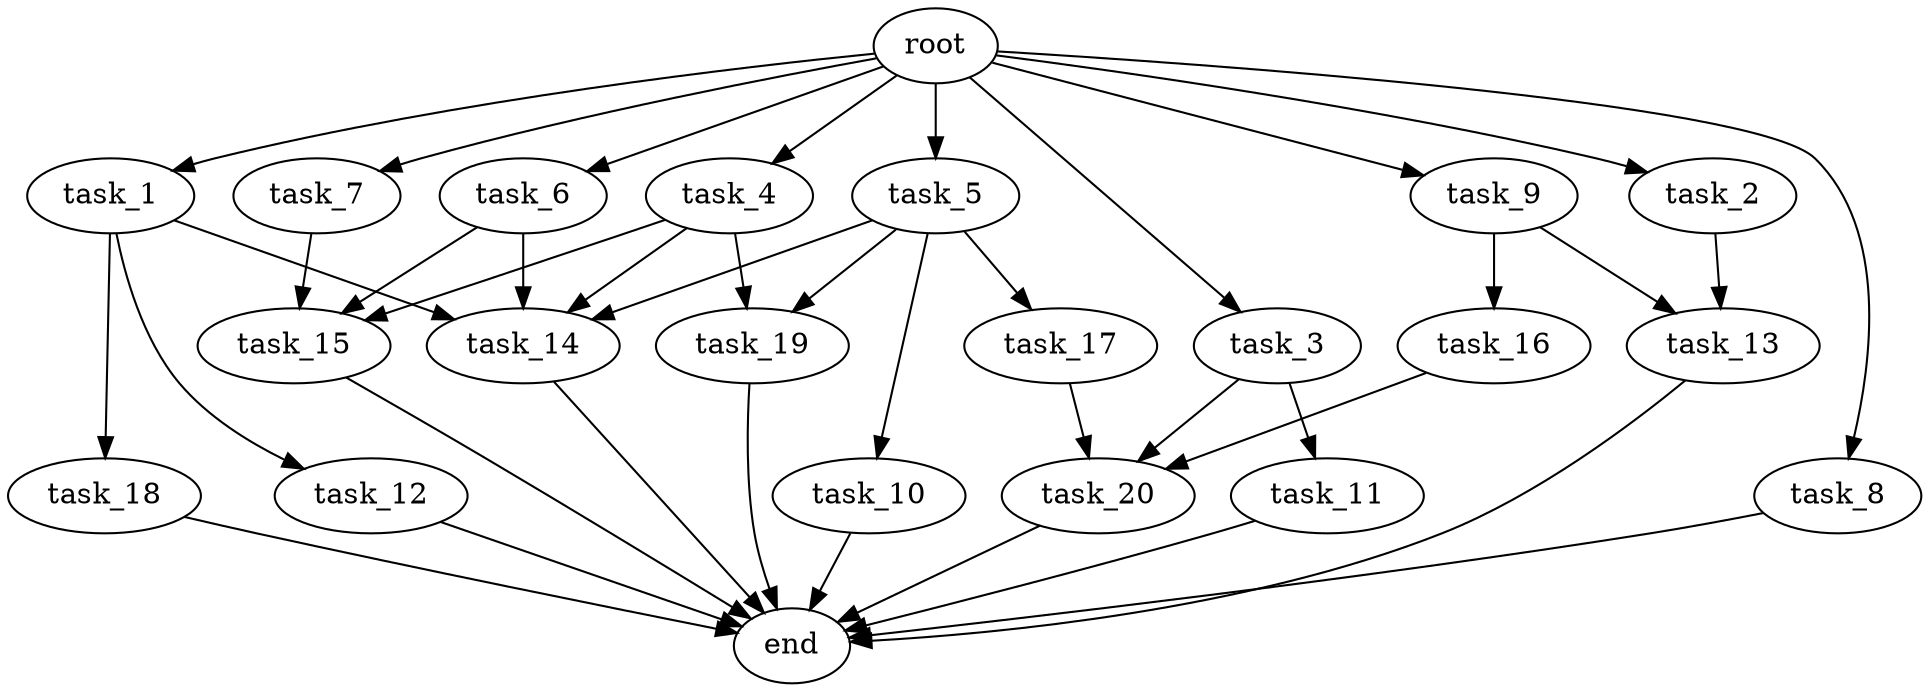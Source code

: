 digraph G {
  root [size="0.000000e+00"];
  task_1 [size="6.433448e+10"];
  task_2 [size="6.933440e+10"];
  task_3 [size="6.101156e+10"];
  task_4 [size="1.923449e+10"];
  task_5 [size="2.465945e+10"];
  task_6 [size="5.581308e+10"];
  task_7 [size="2.249446e+10"];
  task_8 [size="9.729133e+10"];
  task_9 [size="2.976848e+10"];
  task_10 [size="2.890752e+10"];
  task_11 [size="2.073571e+10"];
  task_12 [size="7.050178e+10"];
  task_13 [size="3.171090e+10"];
  task_14 [size="3.488683e+10"];
  task_15 [size="9.337070e+10"];
  task_16 [size="7.954258e+10"];
  task_17 [size="2.735302e+10"];
  task_18 [size="1.219619e+10"];
  task_19 [size="6.766546e+10"];
  task_20 [size="3.797562e+10"];
  end [size="0.000000e+00"];

  root -> task_1 [size="1.000000e-12"];
  root -> task_2 [size="1.000000e-12"];
  root -> task_3 [size="1.000000e-12"];
  root -> task_4 [size="1.000000e-12"];
  root -> task_5 [size="1.000000e-12"];
  root -> task_6 [size="1.000000e-12"];
  root -> task_7 [size="1.000000e-12"];
  root -> task_8 [size="1.000000e-12"];
  root -> task_9 [size="1.000000e-12"];
  task_1 -> task_12 [size="7.050178e+08"];
  task_1 -> task_14 [size="8.721707e+07"];
  task_1 -> task_18 [size="1.219619e+08"];
  task_2 -> task_13 [size="1.585545e+08"];
  task_3 -> task_11 [size="2.073571e+08"];
  task_3 -> task_20 [size="1.265854e+08"];
  task_4 -> task_14 [size="8.721707e+07"];
  task_4 -> task_15 [size="3.112357e+08"];
  task_4 -> task_19 [size="3.383273e+08"];
  task_5 -> task_10 [size="2.890752e+08"];
  task_5 -> task_14 [size="8.721707e+07"];
  task_5 -> task_17 [size="2.735302e+08"];
  task_5 -> task_19 [size="3.383273e+08"];
  task_6 -> task_14 [size="8.721707e+07"];
  task_6 -> task_15 [size="3.112357e+08"];
  task_7 -> task_15 [size="3.112357e+08"];
  task_8 -> end [size="1.000000e-12"];
  task_9 -> task_13 [size="1.585545e+08"];
  task_9 -> task_16 [size="7.954258e+08"];
  task_10 -> end [size="1.000000e-12"];
  task_11 -> end [size="1.000000e-12"];
  task_12 -> end [size="1.000000e-12"];
  task_13 -> end [size="1.000000e-12"];
  task_14 -> end [size="1.000000e-12"];
  task_15 -> end [size="1.000000e-12"];
  task_16 -> task_20 [size="1.265854e+08"];
  task_17 -> task_20 [size="1.265854e+08"];
  task_18 -> end [size="1.000000e-12"];
  task_19 -> end [size="1.000000e-12"];
  task_20 -> end [size="1.000000e-12"];
}
